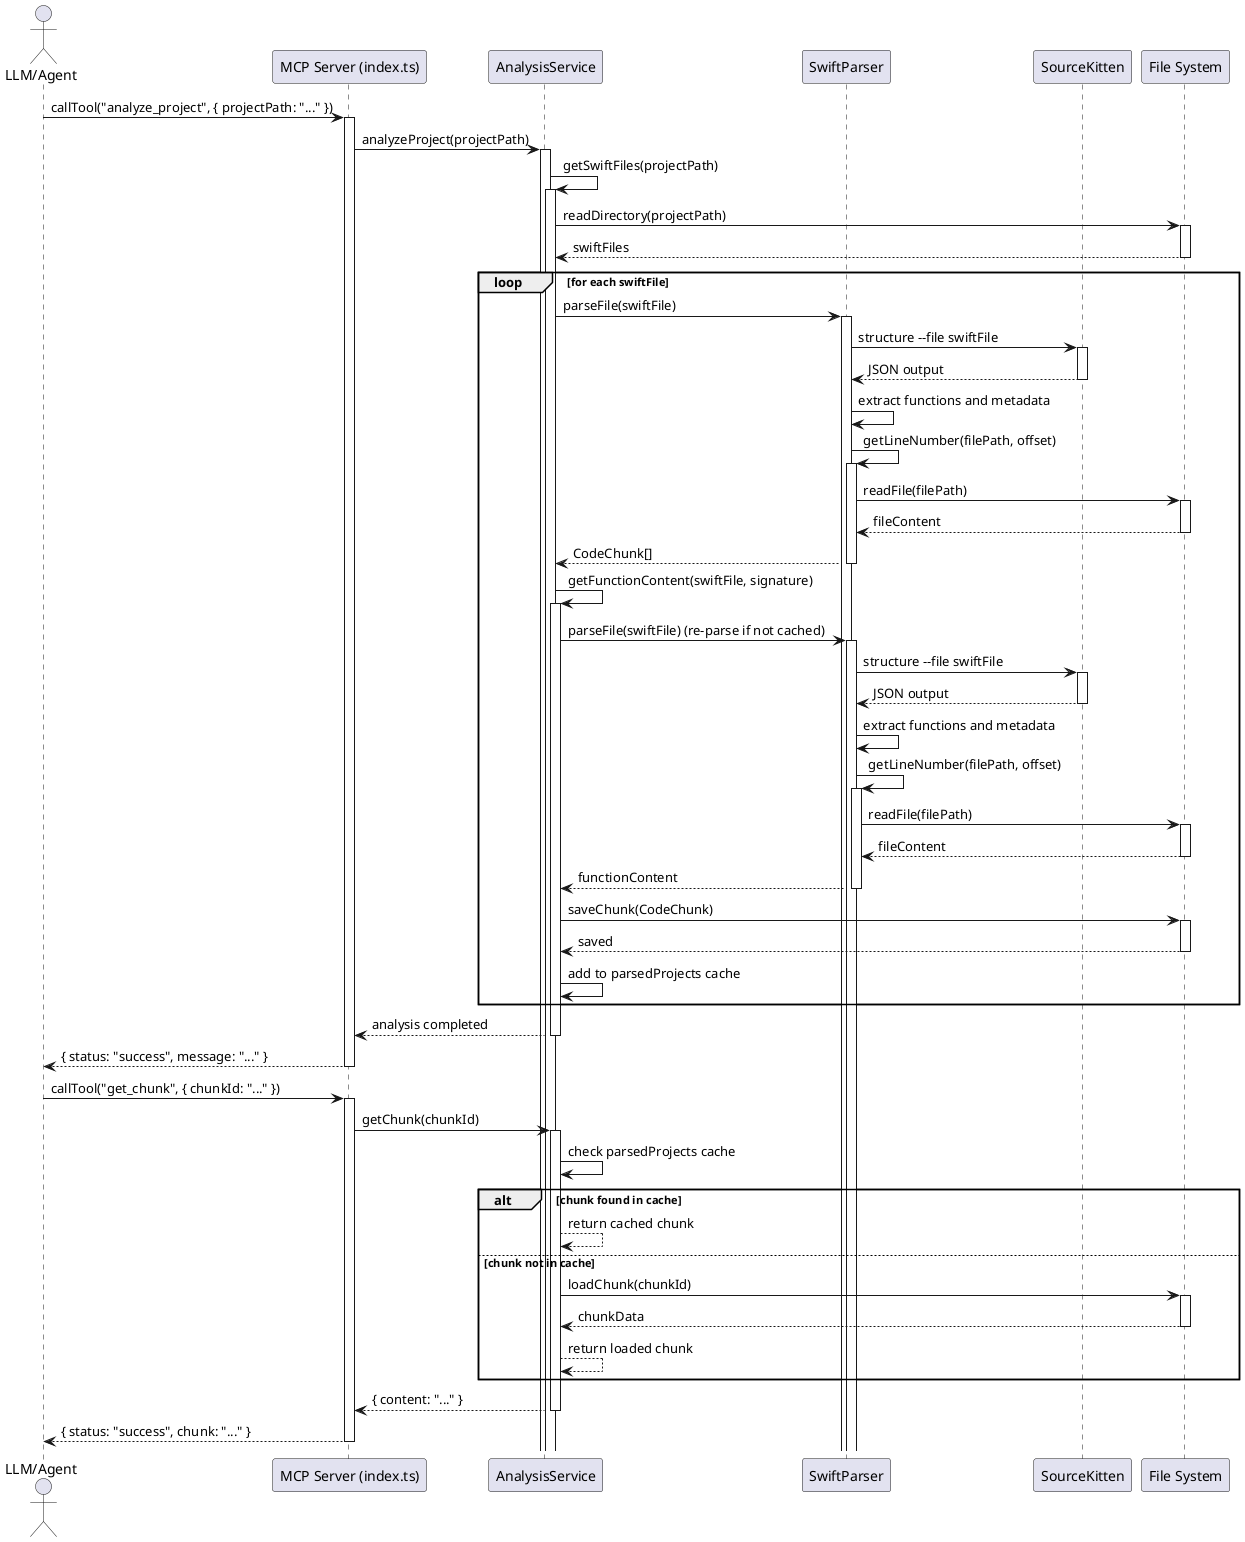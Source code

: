 @startuml

actor "LLM/Agent" as LLM
participant "MCP Server (index.ts)" as Server
participant "AnalysisService" as AS
participant "SwiftParser" as SP
participant "SourceKitten" as SK
participant "File System" as FS

LLM -> Server: callTool("analyze_project", { projectPath: "..." })
activate Server
Server -> AS: analyzeProject(projectPath)
activate AS
AS -> AS: getSwiftFiles(projectPath)
activate AS
AS -> FS: readDirectory(projectPath)
activate FS
FS --> AS: swiftFiles
deactivate FS
loop for each swiftFile
  AS -> SP: parseFile(swiftFile)
  activate SP
  SP -> SK: structure --file swiftFile
  activate SK
  SK --> SP: JSON output
  deactivate SK
  SP -> SP: extract functions and metadata
  SP -> SP: getLineNumber(filePath, offset)
  activate SP
  SP -> FS: readFile(filePath)
  activate FS
  FS --> SP: fileContent
  deactivate FS
  SP --> AS: CodeChunk[]
  deactivate SP
  AS -> AS: getFunctionContent(swiftFile, signature)
  activate AS
  AS -> SP: parseFile(swiftFile) (re-parse if not cached)
  activate SP
  SP -> SK: structure --file swiftFile
  activate SK
  SK --> SP: JSON output
  deactivate SK
  SP -> SP: extract functions and metadata
  SP -> SP: getLineNumber(filePath, offset)
  activate SP
  SP -> FS: readFile(filePath)
  activate FS
  FS --> SP: fileContent
  deactivate FS
  SP --> AS: functionContent
  deactivate SP
  AS -> FS: saveChunk(CodeChunk)
  activate FS
  FS --> AS: saved
  deactivate FS
  AS -> AS: add to parsedProjects cache
end
AS --> Server: analysis completed
deactivate AS
Server --> LLM: { status: "success", message: "..." }
deactivate Server

LLM -> Server: callTool("get_chunk", { chunkId: "..." })
activate Server
Server -> AS: getChunk(chunkId)
activate AS
AS -> AS: check parsedProjects cache
alt chunk found in cache
  AS --> AS: return cached chunk
else chunk not in cache
  AS -> FS: loadChunk(chunkId)
  activate FS
  FS --> AS: chunkData
  deactivate FS
  AS --> AS: return loaded chunk
end
AS --> Server: { content: "..." }
deactivate AS
Server --> LLM: { status: "success", chunk: "..." }
deactivate Server

@enduml
